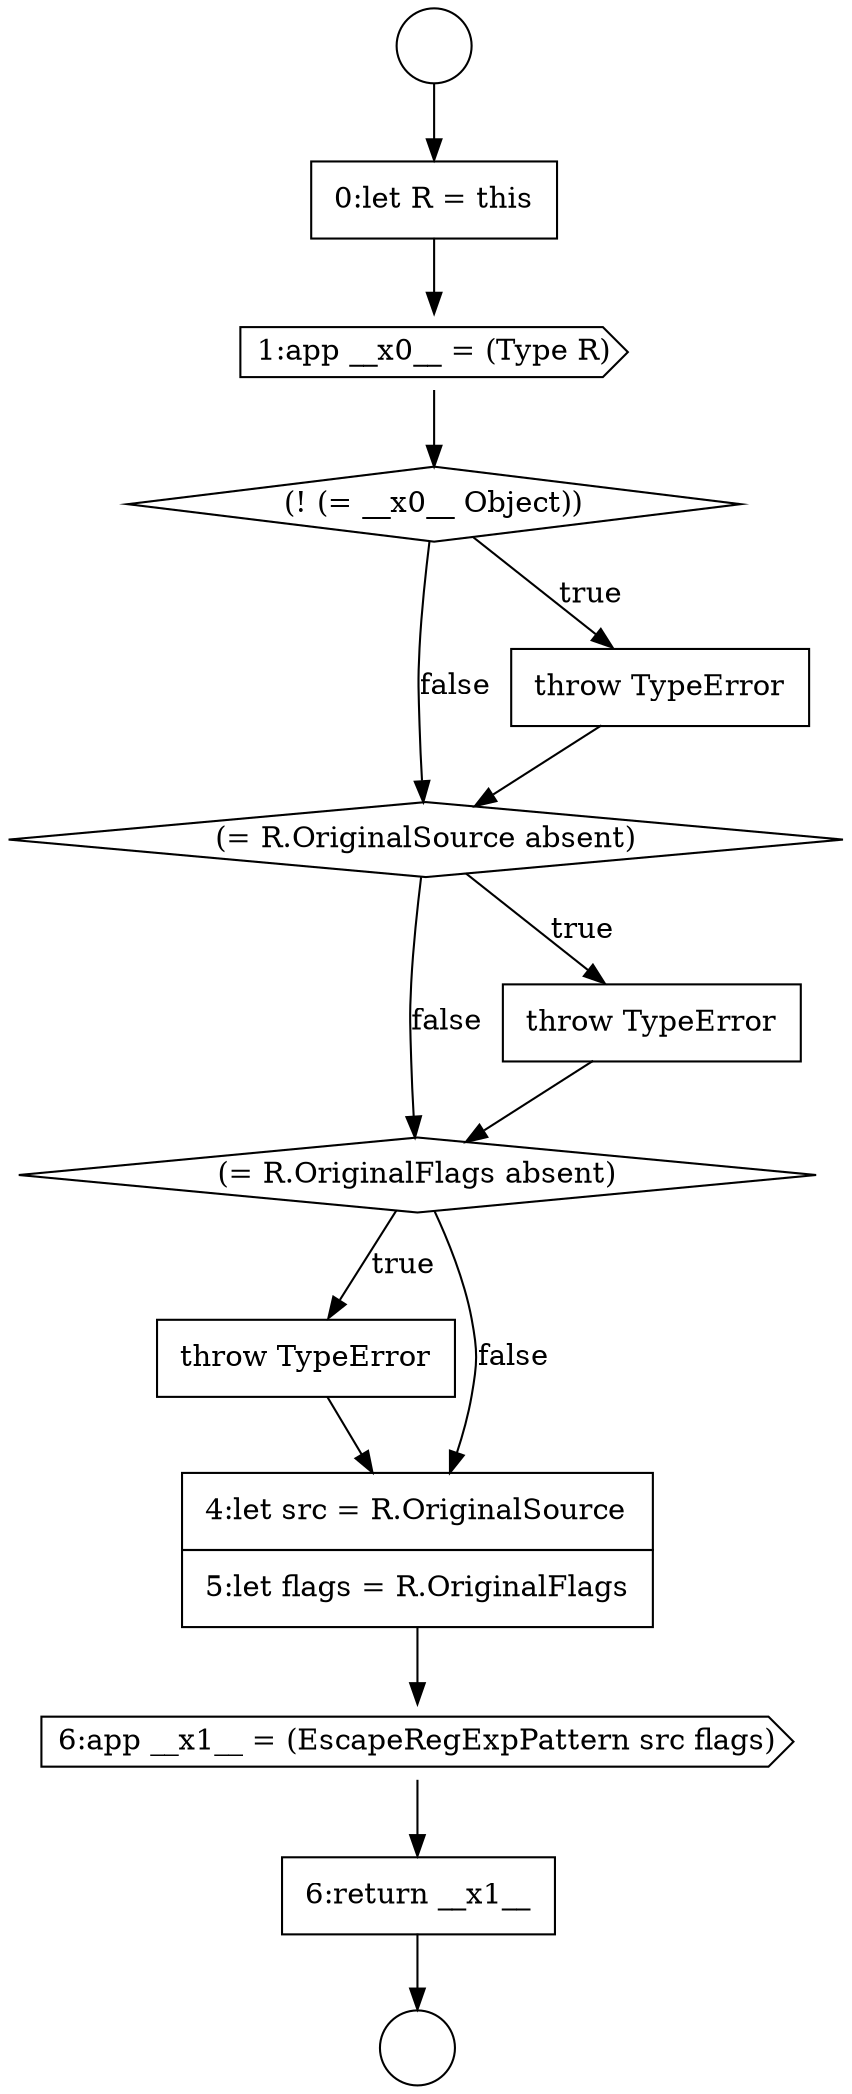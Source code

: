 digraph {
  node12960 [shape=none, margin=0, label=<<font color="black">
    <table border="0" cellborder="1" cellspacing="0" cellpadding="10">
      <tr><td align="left">0:let R = this</td></tr>
    </table>
  </font>> color="black" fillcolor="white" style=filled]
  node12961 [shape=cds, label=<<font color="black">1:app __x0__ = (Type R)</font>> color="black" fillcolor="white" style=filled]
  node12966 [shape=diamond, label=<<font color="black">(= R.OriginalFlags absent)</font>> color="black" fillcolor="white" style=filled]
  node12970 [shape=none, margin=0, label=<<font color="black">
    <table border="0" cellborder="1" cellspacing="0" cellpadding="10">
      <tr><td align="left">6:return __x1__</td></tr>
    </table>
  </font>> color="black" fillcolor="white" style=filled]
  node12959 [shape=circle label=" " color="black" fillcolor="white" style=filled]
  node12967 [shape=none, margin=0, label=<<font color="black">
    <table border="0" cellborder="1" cellspacing="0" cellpadding="10">
      <tr><td align="left">throw TypeError</td></tr>
    </table>
  </font>> color="black" fillcolor="white" style=filled]
  node12962 [shape=diamond, label=<<font color="black">(! (= __x0__ Object))</font>> color="black" fillcolor="white" style=filled]
  node12969 [shape=cds, label=<<font color="black">6:app __x1__ = (EscapeRegExpPattern src flags)</font>> color="black" fillcolor="white" style=filled]
  node12965 [shape=none, margin=0, label=<<font color="black">
    <table border="0" cellborder="1" cellspacing="0" cellpadding="10">
      <tr><td align="left">throw TypeError</td></tr>
    </table>
  </font>> color="black" fillcolor="white" style=filled]
  node12958 [shape=circle label=" " color="black" fillcolor="white" style=filled]
  node12964 [shape=diamond, label=<<font color="black">(= R.OriginalSource absent)</font>> color="black" fillcolor="white" style=filled]
  node12963 [shape=none, margin=0, label=<<font color="black">
    <table border="0" cellborder="1" cellspacing="0" cellpadding="10">
      <tr><td align="left">throw TypeError</td></tr>
    </table>
  </font>> color="black" fillcolor="white" style=filled]
  node12968 [shape=none, margin=0, label=<<font color="black">
    <table border="0" cellborder="1" cellspacing="0" cellpadding="10">
      <tr><td align="left">4:let src = R.OriginalSource</td></tr>
      <tr><td align="left">5:let flags = R.OriginalFlags</td></tr>
    </table>
  </font>> color="black" fillcolor="white" style=filled]
  node12970 -> node12959 [ color="black"]
  node12962 -> node12963 [label=<<font color="black">true</font>> color="black"]
  node12962 -> node12964 [label=<<font color="black">false</font>> color="black"]
  node12958 -> node12960 [ color="black"]
  node12965 -> node12966 [ color="black"]
  node12968 -> node12969 [ color="black"]
  node12964 -> node12965 [label=<<font color="black">true</font>> color="black"]
  node12964 -> node12966 [label=<<font color="black">false</font>> color="black"]
  node12969 -> node12970 [ color="black"]
  node12961 -> node12962 [ color="black"]
  node12966 -> node12967 [label=<<font color="black">true</font>> color="black"]
  node12966 -> node12968 [label=<<font color="black">false</font>> color="black"]
  node12960 -> node12961 [ color="black"]
  node12963 -> node12964 [ color="black"]
  node12967 -> node12968 [ color="black"]
}
